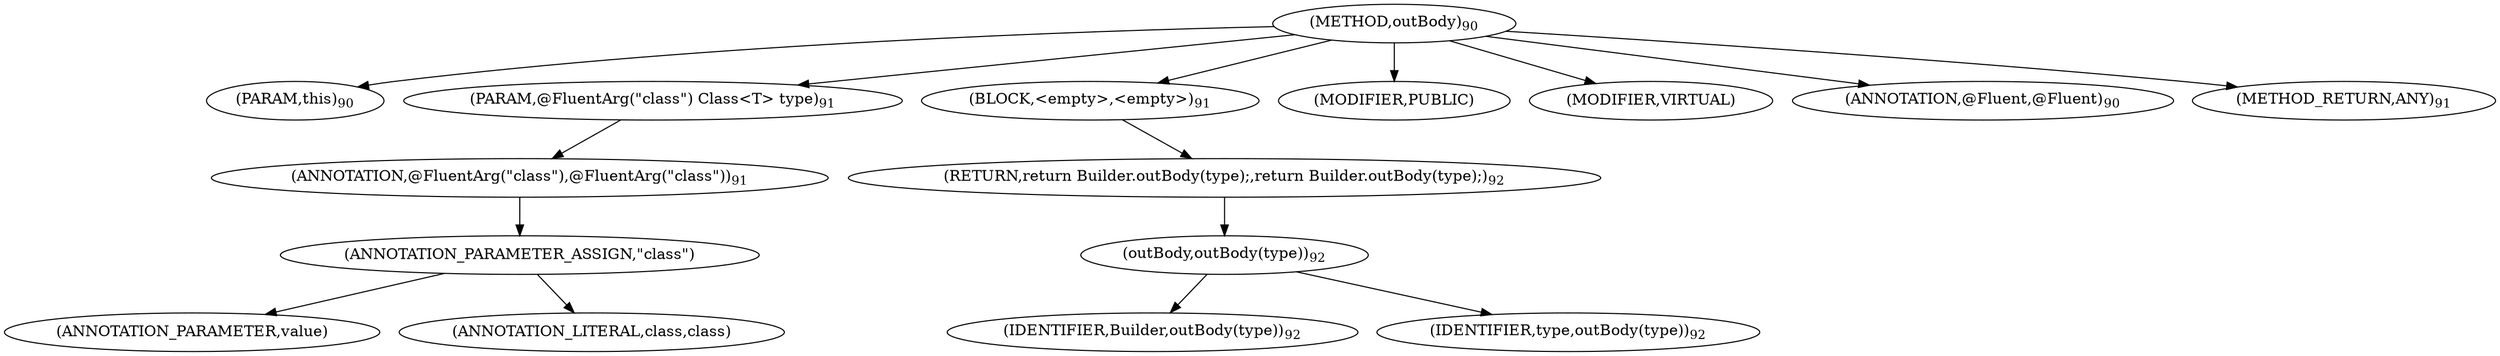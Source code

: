 digraph "outBody" {  
"181" [label = <(METHOD,outBody)<SUB>90</SUB>> ]
"182" [label = <(PARAM,this)<SUB>90</SUB>> ]
"183" [label = <(PARAM,@FluentArg(&quot;class&quot;) Class&lt;T&gt; type)<SUB>91</SUB>> ]
"184" [label = <(ANNOTATION,@FluentArg(&quot;class&quot;),@FluentArg(&quot;class&quot;))<SUB>91</SUB>> ]
"185" [label = <(ANNOTATION_PARAMETER_ASSIGN,&quot;class&quot;)> ]
"186" [label = <(ANNOTATION_PARAMETER,value)> ]
"187" [label = <(ANNOTATION_LITERAL,class,class)> ]
"188" [label = <(BLOCK,&lt;empty&gt;,&lt;empty&gt;)<SUB>91</SUB>> ]
"189" [label = <(RETURN,return Builder.outBody(type);,return Builder.outBody(type);)<SUB>92</SUB>> ]
"190" [label = <(outBody,outBody(type))<SUB>92</SUB>> ]
"191" [label = <(IDENTIFIER,Builder,outBody(type))<SUB>92</SUB>> ]
"192" [label = <(IDENTIFIER,type,outBody(type))<SUB>92</SUB>> ]
"193" [label = <(MODIFIER,PUBLIC)> ]
"194" [label = <(MODIFIER,VIRTUAL)> ]
"195" [label = <(ANNOTATION,@Fluent,@Fluent)<SUB>90</SUB>> ]
"196" [label = <(METHOD_RETURN,ANY)<SUB>91</SUB>> ]
  "181" -> "182" 
  "181" -> "183" 
  "181" -> "188" 
  "181" -> "193" 
  "181" -> "194" 
  "181" -> "195" 
  "181" -> "196" 
  "183" -> "184" 
  "184" -> "185" 
  "185" -> "186" 
  "185" -> "187" 
  "188" -> "189" 
  "189" -> "190" 
  "190" -> "191" 
  "190" -> "192" 
}
